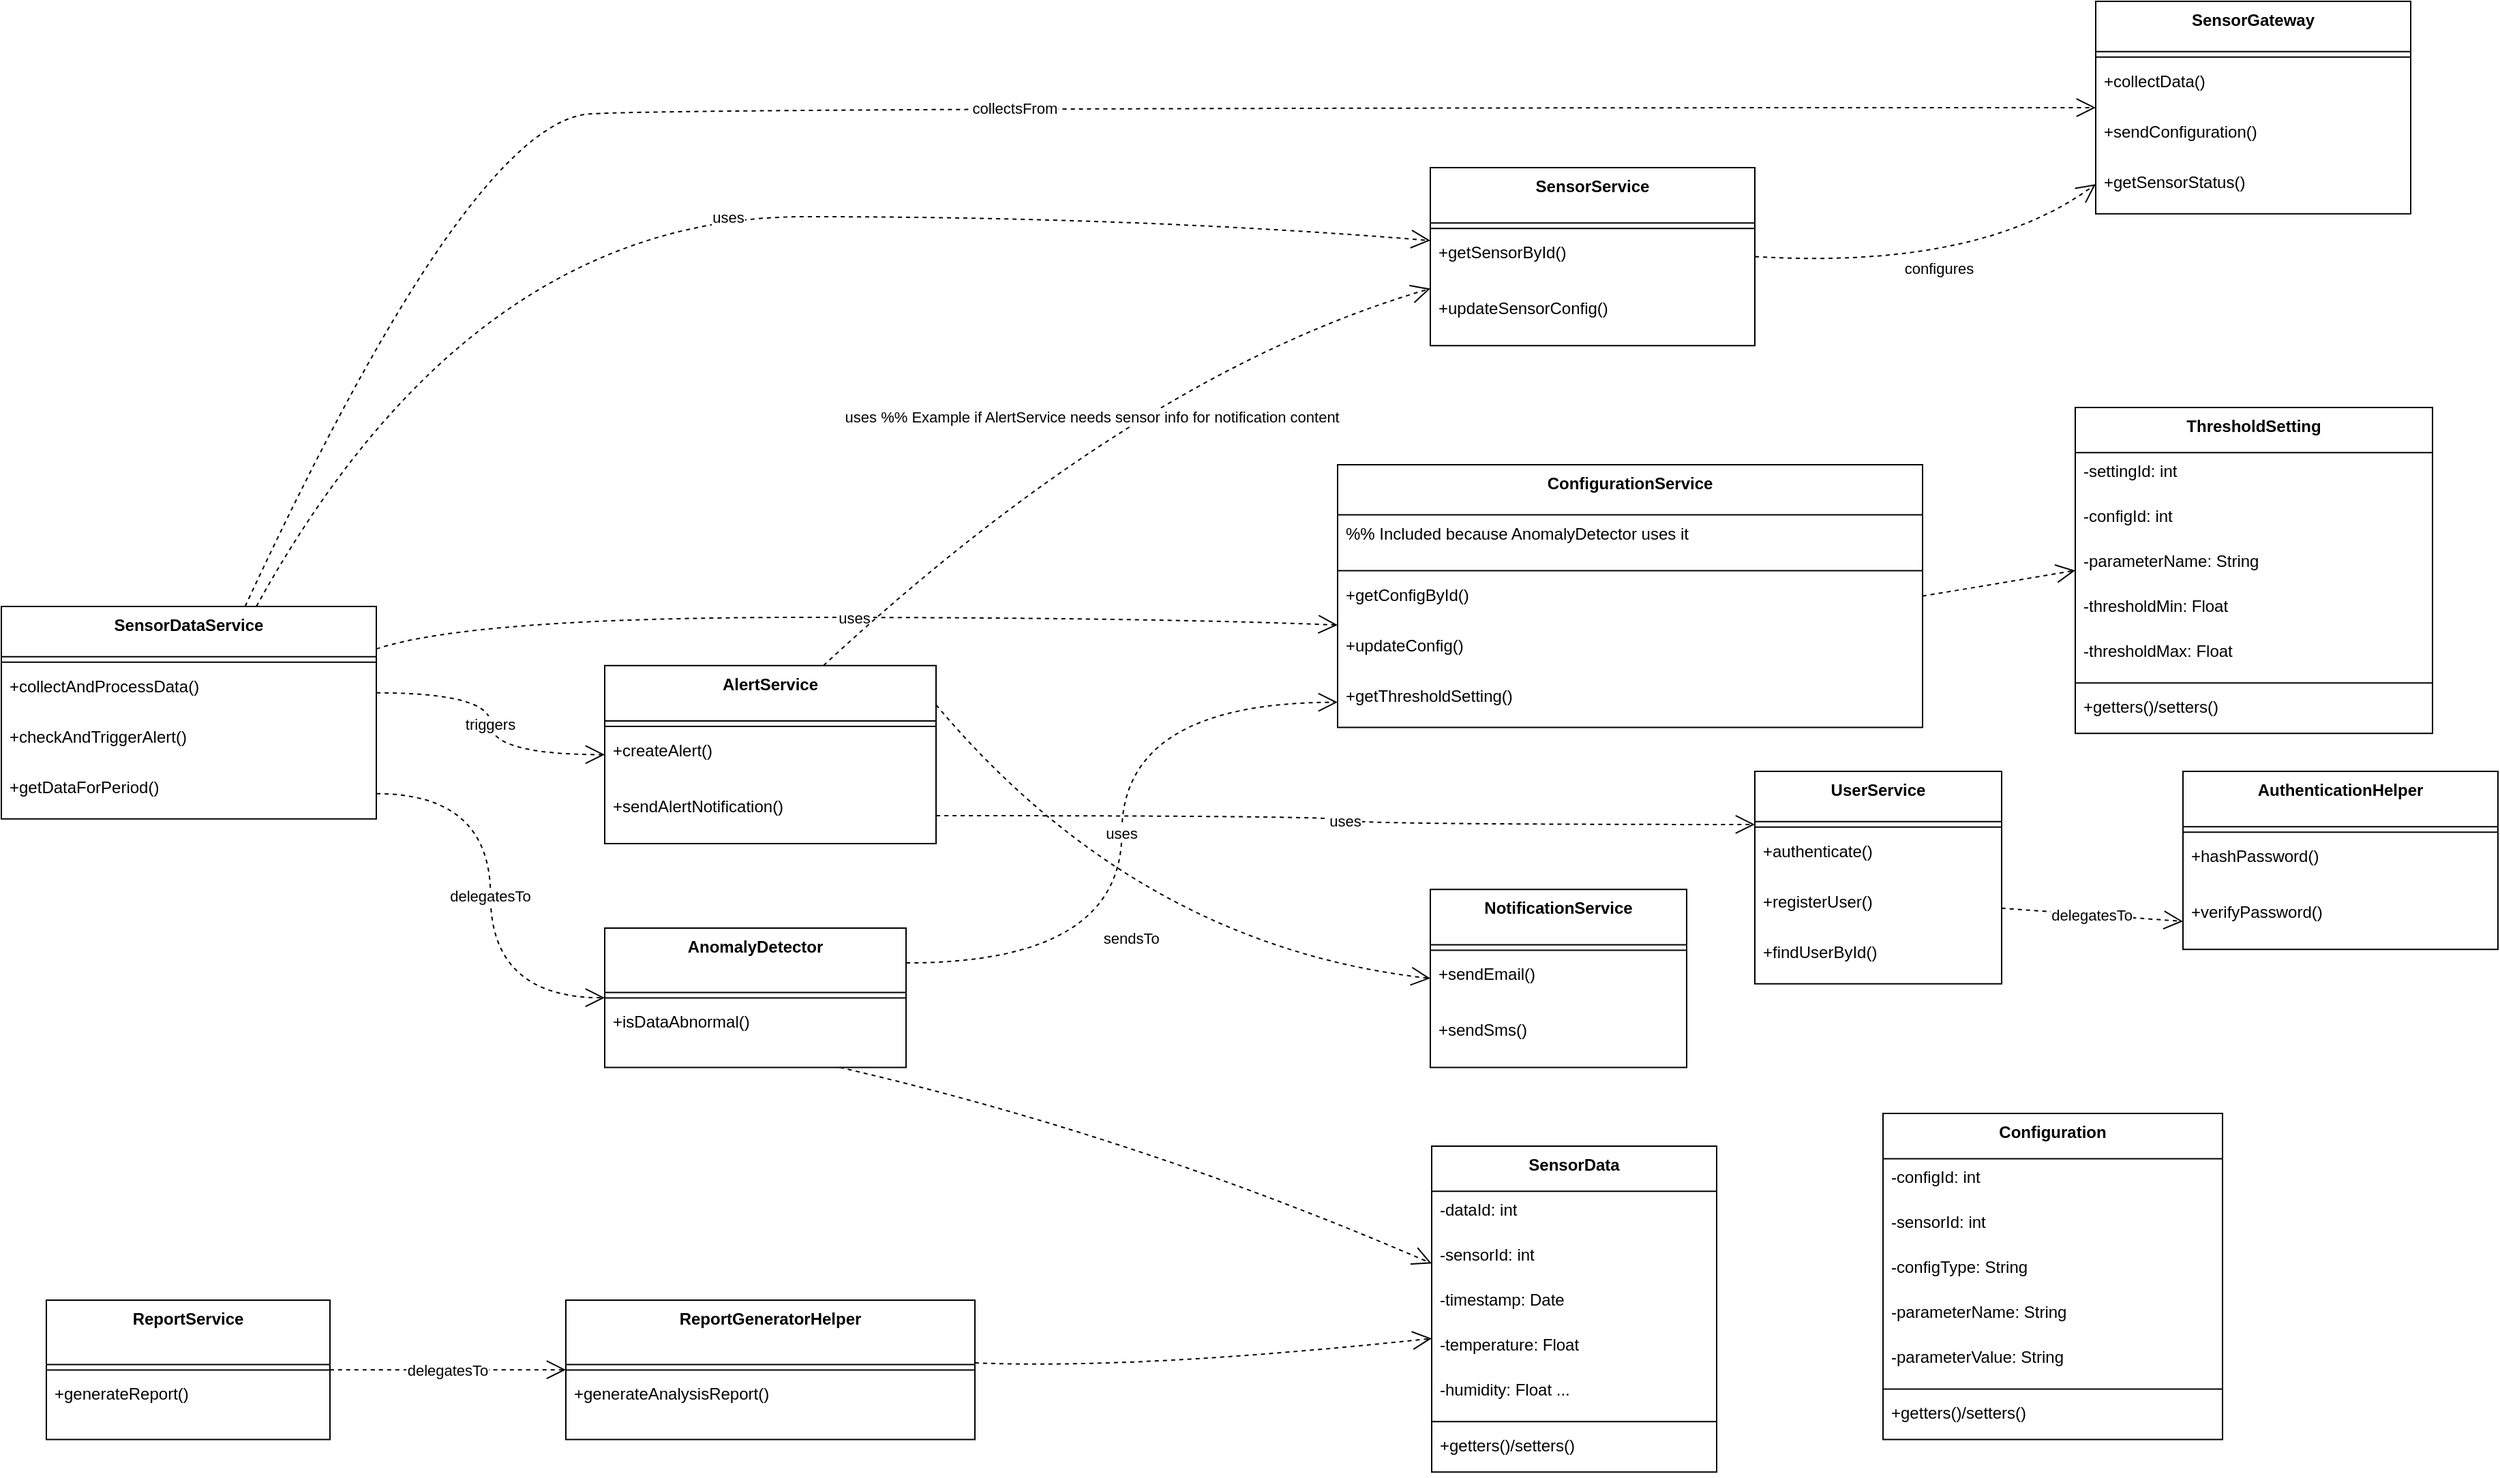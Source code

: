 <mxfile version="26.1.1">
  <diagram name="第 1 页" id="1b1HJ_ss-N1DBFPCg16L">
    <mxGraphModel dx="2713" dy="1829" grid="1" gridSize="10" guides="1" tooltips="1" connect="1" arrows="1" fold="1" page="1" pageScale="1" pageWidth="827" pageHeight="1169" math="0" shadow="0">
      <root>
        <mxCell id="0" />
        <mxCell id="1" parent="0" />
        <mxCell id="BsmQH0HAPrfkZ7z7sXl0-1" value="UserService" style="swimlane;fontStyle=1;align=center;verticalAlign=top;childLayout=stackLayout;horizontal=1;startSize=36.889;horizontalStack=0;resizeParent=1;resizeParentMax=0;resizeLast=0;collapsible=0;marginBottom=0;" vertex="1" parent="1">
          <mxGeometry x="1306" y="585" width="181" height="155.889" as="geometry" />
        </mxCell>
        <mxCell id="BsmQH0HAPrfkZ7z7sXl0-2" style="line;strokeWidth=1;fillColor=none;align=left;verticalAlign=middle;spacingTop=-1;spacingLeft=3;spacingRight=3;rotatable=0;labelPosition=right;points=[];portConstraint=eastwest;strokeColor=inherit;" vertex="1" parent="BsmQH0HAPrfkZ7z7sXl0-1">
          <mxGeometry y="36.889" width="181" height="8" as="geometry" />
        </mxCell>
        <mxCell id="BsmQH0HAPrfkZ7z7sXl0-3" value="+authenticate()" style="text;strokeColor=none;fillColor=none;align=left;verticalAlign=top;spacingLeft=4;spacingRight=4;overflow=hidden;rotatable=0;points=[[0,0.5],[1,0.5]];portConstraint=eastwest;" vertex="1" parent="BsmQH0HAPrfkZ7z7sXl0-1">
          <mxGeometry y="44.889" width="181" height="37" as="geometry" />
        </mxCell>
        <mxCell id="BsmQH0HAPrfkZ7z7sXl0-4" value="+registerUser()" style="text;strokeColor=none;fillColor=none;align=left;verticalAlign=top;spacingLeft=4;spacingRight=4;overflow=hidden;rotatable=0;points=[[0,0.5],[1,0.5]];portConstraint=eastwest;" vertex="1" parent="BsmQH0HAPrfkZ7z7sXl0-1">
          <mxGeometry y="81.889" width="181" height="37" as="geometry" />
        </mxCell>
        <mxCell id="BsmQH0HAPrfkZ7z7sXl0-5" value="+findUserById()" style="text;strokeColor=none;fillColor=none;align=left;verticalAlign=top;spacingLeft=4;spacingRight=4;overflow=hidden;rotatable=0;points=[[0,0.5],[1,0.5]];portConstraint=eastwest;" vertex="1" parent="BsmQH0HAPrfkZ7z7sXl0-1">
          <mxGeometry y="118.889" width="181" height="37" as="geometry" />
        </mxCell>
        <mxCell id="BsmQH0HAPrfkZ7z7sXl0-6" value="SensorDataService" style="swimlane;fontStyle=1;align=center;verticalAlign=top;childLayout=stackLayout;horizontal=1;startSize=36.889;horizontalStack=0;resizeParent=1;resizeParentMax=0;resizeLast=0;collapsible=0;marginBottom=0;" vertex="1" parent="1">
          <mxGeometry x="20" y="464" width="275" height="155.889" as="geometry" />
        </mxCell>
        <mxCell id="BsmQH0HAPrfkZ7z7sXl0-7" style="line;strokeWidth=1;fillColor=none;align=left;verticalAlign=middle;spacingTop=-1;spacingLeft=3;spacingRight=3;rotatable=0;labelPosition=right;points=[];portConstraint=eastwest;strokeColor=inherit;" vertex="1" parent="BsmQH0HAPrfkZ7z7sXl0-6">
          <mxGeometry y="36.889" width="275" height="8" as="geometry" />
        </mxCell>
        <mxCell id="BsmQH0HAPrfkZ7z7sXl0-8" value="+collectAndProcessData()" style="text;strokeColor=none;fillColor=none;align=left;verticalAlign=top;spacingLeft=4;spacingRight=4;overflow=hidden;rotatable=0;points=[[0,0.5],[1,0.5]];portConstraint=eastwest;" vertex="1" parent="BsmQH0HAPrfkZ7z7sXl0-6">
          <mxGeometry y="44.889" width="275" height="37" as="geometry" />
        </mxCell>
        <mxCell id="BsmQH0HAPrfkZ7z7sXl0-9" value="+checkAndTriggerAlert()" style="text;strokeColor=none;fillColor=none;align=left;verticalAlign=top;spacingLeft=4;spacingRight=4;overflow=hidden;rotatable=0;points=[[0,0.5],[1,0.5]];portConstraint=eastwest;" vertex="1" parent="BsmQH0HAPrfkZ7z7sXl0-6">
          <mxGeometry y="81.889" width="275" height="37" as="geometry" />
        </mxCell>
        <mxCell id="BsmQH0HAPrfkZ7z7sXl0-10" value="+getDataForPeriod()" style="text;strokeColor=none;fillColor=none;align=left;verticalAlign=top;spacingLeft=4;spacingRight=4;overflow=hidden;rotatable=0;points=[[0,0.5],[1,0.5]];portConstraint=eastwest;" vertex="1" parent="BsmQH0HAPrfkZ7z7sXl0-6">
          <mxGeometry y="118.889" width="275" height="37" as="geometry" />
        </mxCell>
        <mxCell id="BsmQH0HAPrfkZ7z7sXl0-11" value="SensorService" style="swimlane;fontStyle=1;align=center;verticalAlign=top;childLayout=stackLayout;horizontal=1;startSize=40.571;horizontalStack=0;resizeParent=1;resizeParentMax=0;resizeLast=0;collapsible=0;marginBottom=0;" vertex="1" parent="1">
          <mxGeometry x="1068" y="142" width="238" height="130.571" as="geometry" />
        </mxCell>
        <mxCell id="BsmQH0HAPrfkZ7z7sXl0-12" style="line;strokeWidth=1;fillColor=none;align=left;verticalAlign=middle;spacingTop=-1;spacingLeft=3;spacingRight=3;rotatable=0;labelPosition=right;points=[];portConstraint=eastwest;strokeColor=inherit;" vertex="1" parent="BsmQH0HAPrfkZ7z7sXl0-11">
          <mxGeometry y="40.571" width="238" height="8" as="geometry" />
        </mxCell>
        <mxCell id="BsmQH0HAPrfkZ7z7sXl0-13" value="+getSensorById()" style="text;strokeColor=none;fillColor=none;align=left;verticalAlign=top;spacingLeft=4;spacingRight=4;overflow=hidden;rotatable=0;points=[[0,0.5],[1,0.5]];portConstraint=eastwest;" vertex="1" parent="BsmQH0HAPrfkZ7z7sXl0-11">
          <mxGeometry y="48.571" width="238" height="41" as="geometry" />
        </mxCell>
        <mxCell id="BsmQH0HAPrfkZ7z7sXl0-14" value="+updateSensorConfig()" style="text;strokeColor=none;fillColor=none;align=left;verticalAlign=top;spacingLeft=4;spacingRight=4;overflow=hidden;rotatable=0;points=[[0,0.5],[1,0.5]];portConstraint=eastwest;" vertex="1" parent="BsmQH0HAPrfkZ7z7sXl0-11">
          <mxGeometry y="89.571" width="238" height="41" as="geometry" />
        </mxCell>
        <mxCell id="BsmQH0HAPrfkZ7z7sXl0-15" value="ReportService" style="swimlane;fontStyle=1;align=center;verticalAlign=top;childLayout=stackLayout;horizontal=1;startSize=47.2;horizontalStack=0;resizeParent=1;resizeParentMax=0;resizeLast=0;collapsible=0;marginBottom=0;" vertex="1" parent="1">
          <mxGeometry x="53" y="973" width="208" height="102.2" as="geometry" />
        </mxCell>
        <mxCell id="BsmQH0HAPrfkZ7z7sXl0-16" style="line;strokeWidth=1;fillColor=none;align=left;verticalAlign=middle;spacingTop=-1;spacingLeft=3;spacingRight=3;rotatable=0;labelPosition=right;points=[];portConstraint=eastwest;strokeColor=inherit;" vertex="1" parent="BsmQH0HAPrfkZ7z7sXl0-15">
          <mxGeometry y="47.2" width="208" height="8" as="geometry" />
        </mxCell>
        <mxCell id="BsmQH0HAPrfkZ7z7sXl0-17" value="+generateReport()" style="text;strokeColor=none;fillColor=none;align=left;verticalAlign=top;spacingLeft=4;spacingRight=4;overflow=hidden;rotatable=0;points=[[0,0.5],[1,0.5]];portConstraint=eastwest;" vertex="1" parent="BsmQH0HAPrfkZ7z7sXl0-15">
          <mxGeometry y="55.2" width="208" height="47" as="geometry" />
        </mxCell>
        <mxCell id="BsmQH0HAPrfkZ7z7sXl0-18" value="AlertService" style="swimlane;fontStyle=1;align=center;verticalAlign=top;childLayout=stackLayout;horizontal=1;startSize=40.571;horizontalStack=0;resizeParent=1;resizeParentMax=0;resizeLast=0;collapsible=0;marginBottom=0;" vertex="1" parent="1">
          <mxGeometry x="462.5" y="507.43" width="243" height="130.571" as="geometry" />
        </mxCell>
        <mxCell id="BsmQH0HAPrfkZ7z7sXl0-19" style="line;strokeWidth=1;fillColor=none;align=left;verticalAlign=middle;spacingTop=-1;spacingLeft=3;spacingRight=3;rotatable=0;labelPosition=right;points=[];portConstraint=eastwest;strokeColor=inherit;" vertex="1" parent="BsmQH0HAPrfkZ7z7sXl0-18">
          <mxGeometry y="40.571" width="243" height="8" as="geometry" />
        </mxCell>
        <mxCell id="BsmQH0HAPrfkZ7z7sXl0-20" value="+createAlert()" style="text;strokeColor=none;fillColor=none;align=left;verticalAlign=top;spacingLeft=4;spacingRight=4;overflow=hidden;rotatable=0;points=[[0,0.5],[1,0.5]];portConstraint=eastwest;" vertex="1" parent="BsmQH0HAPrfkZ7z7sXl0-18">
          <mxGeometry y="48.571" width="243" height="41" as="geometry" />
        </mxCell>
        <mxCell id="BsmQH0HAPrfkZ7z7sXl0-21" value="+sendAlertNotification()" style="text;strokeColor=none;fillColor=none;align=left;verticalAlign=top;spacingLeft=4;spacingRight=4;overflow=hidden;rotatable=0;points=[[0,0.5],[1,0.5]];portConstraint=eastwest;" vertex="1" parent="BsmQH0HAPrfkZ7z7sXl0-18">
          <mxGeometry y="89.571" width="243" height="41" as="geometry" />
        </mxCell>
        <mxCell id="BsmQH0HAPrfkZ7z7sXl0-22" value="ConfigurationService" style="swimlane;fontStyle=1;align=center;verticalAlign=top;childLayout=stackLayout;horizontal=1;startSize=36.8;horizontalStack=0;resizeParent=1;resizeParentMax=0;resizeLast=0;collapsible=0;marginBottom=0;" vertex="1" parent="1">
          <mxGeometry x="1000" y="360" width="429" height="192.8" as="geometry" />
        </mxCell>
        <mxCell id="BsmQH0HAPrfkZ7z7sXl0-23" value="%% Included because AnomalyDetector uses it" style="text;strokeColor=none;fillColor=none;align=left;verticalAlign=top;spacingLeft=4;spacingRight=4;overflow=hidden;rotatable=0;points=[[0,0.5],[1,0.5]];portConstraint=eastwest;" vertex="1" parent="BsmQH0HAPrfkZ7z7sXl0-22">
          <mxGeometry y="36.8" width="429" height="37" as="geometry" />
        </mxCell>
        <mxCell id="BsmQH0HAPrfkZ7z7sXl0-24" style="line;strokeWidth=1;fillColor=none;align=left;verticalAlign=middle;spacingTop=-1;spacingLeft=3;spacingRight=3;rotatable=0;labelPosition=right;points=[];portConstraint=eastwest;strokeColor=inherit;" vertex="1" parent="BsmQH0HAPrfkZ7z7sXl0-22">
          <mxGeometry y="73.8" width="429" height="8" as="geometry" />
        </mxCell>
        <mxCell id="BsmQH0HAPrfkZ7z7sXl0-25" value="+getConfigById()" style="text;strokeColor=none;fillColor=none;align=left;verticalAlign=top;spacingLeft=4;spacingRight=4;overflow=hidden;rotatable=0;points=[[0,0.5],[1,0.5]];portConstraint=eastwest;" vertex="1" parent="BsmQH0HAPrfkZ7z7sXl0-22">
          <mxGeometry y="81.8" width="429" height="37" as="geometry" />
        </mxCell>
        <mxCell id="BsmQH0HAPrfkZ7z7sXl0-26" value="+updateConfig()" style="text;strokeColor=none;fillColor=none;align=left;verticalAlign=top;spacingLeft=4;spacingRight=4;overflow=hidden;rotatable=0;points=[[0,0.5],[1,0.5]];portConstraint=eastwest;" vertex="1" parent="BsmQH0HAPrfkZ7z7sXl0-22">
          <mxGeometry y="118.8" width="429" height="37" as="geometry" />
        </mxCell>
        <mxCell id="BsmQH0HAPrfkZ7z7sXl0-27" value="+getThresholdSetting()" style="text;strokeColor=none;fillColor=none;align=left;verticalAlign=top;spacingLeft=4;spacingRight=4;overflow=hidden;rotatable=0;points=[[0,0.5],[1,0.5]];portConstraint=eastwest;" vertex="1" parent="BsmQH0HAPrfkZ7z7sXl0-22">
          <mxGeometry y="155.8" width="429" height="37" as="geometry" />
        </mxCell>
        <mxCell id="BsmQH0HAPrfkZ7z7sXl0-28" value="AuthenticationHelper" style="swimlane;fontStyle=1;align=center;verticalAlign=top;childLayout=stackLayout;horizontal=1;startSize=40.571;horizontalStack=0;resizeParent=1;resizeParentMax=0;resizeLast=0;collapsible=0;marginBottom=0;" vertex="1" parent="1">
          <mxGeometry x="1620" y="585" width="231" height="130.571" as="geometry" />
        </mxCell>
        <mxCell id="BsmQH0HAPrfkZ7z7sXl0-29" style="line;strokeWidth=1;fillColor=none;align=left;verticalAlign=middle;spacingTop=-1;spacingLeft=3;spacingRight=3;rotatable=0;labelPosition=right;points=[];portConstraint=eastwest;strokeColor=inherit;" vertex="1" parent="BsmQH0HAPrfkZ7z7sXl0-28">
          <mxGeometry y="40.571" width="231" height="8" as="geometry" />
        </mxCell>
        <mxCell id="BsmQH0HAPrfkZ7z7sXl0-30" value="+hashPassword()" style="text;strokeColor=none;fillColor=none;align=left;verticalAlign=top;spacingLeft=4;spacingRight=4;overflow=hidden;rotatable=0;points=[[0,0.5],[1,0.5]];portConstraint=eastwest;" vertex="1" parent="BsmQH0HAPrfkZ7z7sXl0-28">
          <mxGeometry y="48.571" width="231" height="41" as="geometry" />
        </mxCell>
        <mxCell id="BsmQH0HAPrfkZ7z7sXl0-31" value="+verifyPassword()" style="text;strokeColor=none;fillColor=none;align=left;verticalAlign=top;spacingLeft=4;spacingRight=4;overflow=hidden;rotatable=0;points=[[0,0.5],[1,0.5]];portConstraint=eastwest;" vertex="1" parent="BsmQH0HAPrfkZ7z7sXl0-28">
          <mxGeometry y="89.571" width="231" height="41" as="geometry" />
        </mxCell>
        <mxCell id="BsmQH0HAPrfkZ7z7sXl0-32" value="AnomalyDetector" style="swimlane;fontStyle=1;align=center;verticalAlign=top;childLayout=stackLayout;horizontal=1;startSize=47.2;horizontalStack=0;resizeParent=1;resizeParentMax=0;resizeLast=0;collapsible=0;marginBottom=0;" vertex="1" parent="1">
          <mxGeometry x="462.5" y="700" width="221" height="102.2" as="geometry" />
        </mxCell>
        <mxCell id="BsmQH0HAPrfkZ7z7sXl0-33" style="line;strokeWidth=1;fillColor=none;align=left;verticalAlign=middle;spacingTop=-1;spacingLeft=3;spacingRight=3;rotatable=0;labelPosition=right;points=[];portConstraint=eastwest;strokeColor=inherit;" vertex="1" parent="BsmQH0HAPrfkZ7z7sXl0-32">
          <mxGeometry y="47.2" width="221" height="8" as="geometry" />
        </mxCell>
        <mxCell id="BsmQH0HAPrfkZ7z7sXl0-34" value="+isDataAbnormal()" style="text;strokeColor=none;fillColor=none;align=left;verticalAlign=top;spacingLeft=4;spacingRight=4;overflow=hidden;rotatable=0;points=[[0,0.5],[1,0.5]];portConstraint=eastwest;" vertex="1" parent="BsmQH0HAPrfkZ7z7sXl0-32">
          <mxGeometry y="55.2" width="221" height="47" as="geometry" />
        </mxCell>
        <mxCell id="BsmQH0HAPrfkZ7z7sXl0-35" value="ReportGeneratorHelper" style="swimlane;fontStyle=1;align=center;verticalAlign=top;childLayout=stackLayout;horizontal=1;startSize=47.2;horizontalStack=0;resizeParent=1;resizeParentMax=0;resizeLast=0;collapsible=0;marginBottom=0;" vertex="1" parent="1">
          <mxGeometry x="434" y="973" width="300" height="102.2" as="geometry" />
        </mxCell>
        <mxCell id="BsmQH0HAPrfkZ7z7sXl0-36" style="line;strokeWidth=1;fillColor=none;align=left;verticalAlign=middle;spacingTop=-1;spacingLeft=3;spacingRight=3;rotatable=0;labelPosition=right;points=[];portConstraint=eastwest;strokeColor=inherit;" vertex="1" parent="BsmQH0HAPrfkZ7z7sXl0-35">
          <mxGeometry y="47.2" width="300" height="8" as="geometry" />
        </mxCell>
        <mxCell id="BsmQH0HAPrfkZ7z7sXl0-37" value="+generateAnalysisReport()" style="text;strokeColor=none;fillColor=none;align=left;verticalAlign=top;spacingLeft=4;spacingRight=4;overflow=hidden;rotatable=0;points=[[0,0.5],[1,0.5]];portConstraint=eastwest;" vertex="1" parent="BsmQH0HAPrfkZ7z7sXl0-35">
          <mxGeometry y="55.2" width="300" height="47" as="geometry" />
        </mxCell>
        <mxCell id="BsmQH0HAPrfkZ7z7sXl0-38" value="SensorGateway" style="swimlane;fontStyle=1;align=center;verticalAlign=top;childLayout=stackLayout;horizontal=1;startSize=36.889;horizontalStack=0;resizeParent=1;resizeParentMax=0;resizeLast=0;collapsible=0;marginBottom=0;" vertex="1" parent="1">
          <mxGeometry x="1556" y="20" width="231" height="155.889" as="geometry" />
        </mxCell>
        <mxCell id="BsmQH0HAPrfkZ7z7sXl0-39" style="line;strokeWidth=1;fillColor=none;align=left;verticalAlign=middle;spacingTop=-1;spacingLeft=3;spacingRight=3;rotatable=0;labelPosition=right;points=[];portConstraint=eastwest;strokeColor=inherit;" vertex="1" parent="BsmQH0HAPrfkZ7z7sXl0-38">
          <mxGeometry y="36.889" width="231" height="8" as="geometry" />
        </mxCell>
        <mxCell id="BsmQH0HAPrfkZ7z7sXl0-40" value="+collectData()" style="text;strokeColor=none;fillColor=none;align=left;verticalAlign=top;spacingLeft=4;spacingRight=4;overflow=hidden;rotatable=0;points=[[0,0.5],[1,0.5]];portConstraint=eastwest;" vertex="1" parent="BsmQH0HAPrfkZ7z7sXl0-38">
          <mxGeometry y="44.889" width="231" height="37" as="geometry" />
        </mxCell>
        <mxCell id="BsmQH0HAPrfkZ7z7sXl0-41" value="+sendConfiguration()" style="text;strokeColor=none;fillColor=none;align=left;verticalAlign=top;spacingLeft=4;spacingRight=4;overflow=hidden;rotatable=0;points=[[0,0.5],[1,0.5]];portConstraint=eastwest;" vertex="1" parent="BsmQH0HAPrfkZ7z7sXl0-38">
          <mxGeometry y="81.889" width="231" height="37" as="geometry" />
        </mxCell>
        <mxCell id="BsmQH0HAPrfkZ7z7sXl0-42" value="+getSensorStatus()" style="text;strokeColor=none;fillColor=none;align=left;verticalAlign=top;spacingLeft=4;spacingRight=4;overflow=hidden;rotatable=0;points=[[0,0.5],[1,0.5]];portConstraint=eastwest;" vertex="1" parent="BsmQH0HAPrfkZ7z7sXl0-38">
          <mxGeometry y="118.889" width="231" height="37" as="geometry" />
        </mxCell>
        <mxCell id="BsmQH0HAPrfkZ7z7sXl0-43" value="NotificationService" style="swimlane;fontStyle=1;align=center;verticalAlign=top;childLayout=stackLayout;horizontal=1;startSize=40.571;horizontalStack=0;resizeParent=1;resizeParentMax=0;resizeLast=0;collapsible=0;marginBottom=0;" vertex="1" parent="1">
          <mxGeometry x="1068" y="671.63" width="188" height="130.571" as="geometry" />
        </mxCell>
        <mxCell id="BsmQH0HAPrfkZ7z7sXl0-44" style="line;strokeWidth=1;fillColor=none;align=left;verticalAlign=middle;spacingTop=-1;spacingLeft=3;spacingRight=3;rotatable=0;labelPosition=right;points=[];portConstraint=eastwest;strokeColor=inherit;" vertex="1" parent="BsmQH0HAPrfkZ7z7sXl0-43">
          <mxGeometry y="40.571" width="188" height="8" as="geometry" />
        </mxCell>
        <mxCell id="BsmQH0HAPrfkZ7z7sXl0-45" value="+sendEmail()" style="text;strokeColor=none;fillColor=none;align=left;verticalAlign=top;spacingLeft=4;spacingRight=4;overflow=hidden;rotatable=0;points=[[0,0.5],[1,0.5]];portConstraint=eastwest;" vertex="1" parent="BsmQH0HAPrfkZ7z7sXl0-43">
          <mxGeometry y="48.571" width="188" height="41" as="geometry" />
        </mxCell>
        <mxCell id="BsmQH0HAPrfkZ7z7sXl0-46" value="+sendSms()" style="text;strokeColor=none;fillColor=none;align=left;verticalAlign=top;spacingLeft=4;spacingRight=4;overflow=hidden;rotatable=0;points=[[0,0.5],[1,0.5]];portConstraint=eastwest;" vertex="1" parent="BsmQH0HAPrfkZ7z7sXl0-43">
          <mxGeometry y="89.571" width="188" height="41" as="geometry" />
        </mxCell>
        <mxCell id="BsmQH0HAPrfkZ7z7sXl0-47" value="SensorData" style="swimlane;fontStyle=1;align=center;verticalAlign=top;childLayout=stackLayout;horizontal=1;startSize=33.143;horizontalStack=0;resizeParent=1;resizeParentMax=0;resizeLast=0;collapsible=0;marginBottom=0;" vertex="1" parent="1">
          <mxGeometry x="1069" y="860" width="209" height="239.143" as="geometry" />
        </mxCell>
        <mxCell id="BsmQH0HAPrfkZ7z7sXl0-48" value="-dataId: int" style="text;strokeColor=none;fillColor=none;align=left;verticalAlign=top;spacingLeft=4;spacingRight=4;overflow=hidden;rotatable=0;points=[[0,0.5],[1,0.5]];portConstraint=eastwest;" vertex="1" parent="BsmQH0HAPrfkZ7z7sXl0-47">
          <mxGeometry y="33.143" width="209" height="33" as="geometry" />
        </mxCell>
        <mxCell id="BsmQH0HAPrfkZ7z7sXl0-49" value="-sensorId: int" style="text;strokeColor=none;fillColor=none;align=left;verticalAlign=top;spacingLeft=4;spacingRight=4;overflow=hidden;rotatable=0;points=[[0,0.5],[1,0.5]];portConstraint=eastwest;" vertex="1" parent="BsmQH0HAPrfkZ7z7sXl0-47">
          <mxGeometry y="66.143" width="209" height="33" as="geometry" />
        </mxCell>
        <mxCell id="BsmQH0HAPrfkZ7z7sXl0-50" value="-timestamp: Date" style="text;strokeColor=none;fillColor=none;align=left;verticalAlign=top;spacingLeft=4;spacingRight=4;overflow=hidden;rotatable=0;points=[[0,0.5],[1,0.5]];portConstraint=eastwest;" vertex="1" parent="BsmQH0HAPrfkZ7z7sXl0-47">
          <mxGeometry y="99.143" width="209" height="33" as="geometry" />
        </mxCell>
        <mxCell id="BsmQH0HAPrfkZ7z7sXl0-51" value="-temperature: Float" style="text;strokeColor=none;fillColor=none;align=left;verticalAlign=top;spacingLeft=4;spacingRight=4;overflow=hidden;rotatable=0;points=[[0,0.5],[1,0.5]];portConstraint=eastwest;" vertex="1" parent="BsmQH0HAPrfkZ7z7sXl0-47">
          <mxGeometry y="132.143" width="209" height="33" as="geometry" />
        </mxCell>
        <mxCell id="BsmQH0HAPrfkZ7z7sXl0-52" value="-humidity: Float ..." style="text;strokeColor=none;fillColor=none;align=left;verticalAlign=top;spacingLeft=4;spacingRight=4;overflow=hidden;rotatable=0;points=[[0,0.5],[1,0.5]];portConstraint=eastwest;" vertex="1" parent="BsmQH0HAPrfkZ7z7sXl0-47">
          <mxGeometry y="165.143" width="209" height="33" as="geometry" />
        </mxCell>
        <mxCell id="BsmQH0HAPrfkZ7z7sXl0-53" style="line;strokeWidth=1;fillColor=none;align=left;verticalAlign=middle;spacingTop=-1;spacingLeft=3;spacingRight=3;rotatable=0;labelPosition=right;points=[];portConstraint=eastwest;strokeColor=inherit;" vertex="1" parent="BsmQH0HAPrfkZ7z7sXl0-47">
          <mxGeometry y="198.143" width="209" height="8" as="geometry" />
        </mxCell>
        <mxCell id="BsmQH0HAPrfkZ7z7sXl0-54" value="+getters()/setters()" style="text;strokeColor=none;fillColor=none;align=left;verticalAlign=top;spacingLeft=4;spacingRight=4;overflow=hidden;rotatable=0;points=[[0,0.5],[1,0.5]];portConstraint=eastwest;" vertex="1" parent="BsmQH0HAPrfkZ7z7sXl0-47">
          <mxGeometry y="206.143" width="209" height="33" as="geometry" />
        </mxCell>
        <mxCell id="BsmQH0HAPrfkZ7z7sXl0-55" value="Configuration" style="swimlane;fontStyle=1;align=center;verticalAlign=top;childLayout=stackLayout;horizontal=1;startSize=33.143;horizontalStack=0;resizeParent=1;resizeParentMax=0;resizeLast=0;collapsible=0;marginBottom=0;" vertex="1" parent="1">
          <mxGeometry x="1400" y="836.06" width="249" height="239.143" as="geometry" />
        </mxCell>
        <mxCell id="BsmQH0HAPrfkZ7z7sXl0-56" value="-configId: int" style="text;strokeColor=none;fillColor=none;align=left;verticalAlign=top;spacingLeft=4;spacingRight=4;overflow=hidden;rotatable=0;points=[[0,0.5],[1,0.5]];portConstraint=eastwest;" vertex="1" parent="BsmQH0HAPrfkZ7z7sXl0-55">
          <mxGeometry y="33.143" width="249" height="33" as="geometry" />
        </mxCell>
        <mxCell id="BsmQH0HAPrfkZ7z7sXl0-57" value="-sensorId: int" style="text;strokeColor=none;fillColor=none;align=left;verticalAlign=top;spacingLeft=4;spacingRight=4;overflow=hidden;rotatable=0;points=[[0,0.5],[1,0.5]];portConstraint=eastwest;" vertex="1" parent="BsmQH0HAPrfkZ7z7sXl0-55">
          <mxGeometry y="66.143" width="249" height="33" as="geometry" />
        </mxCell>
        <mxCell id="BsmQH0HAPrfkZ7z7sXl0-58" value="-configType: String" style="text;strokeColor=none;fillColor=none;align=left;verticalAlign=top;spacingLeft=4;spacingRight=4;overflow=hidden;rotatable=0;points=[[0,0.5],[1,0.5]];portConstraint=eastwest;" vertex="1" parent="BsmQH0HAPrfkZ7z7sXl0-55">
          <mxGeometry y="99.143" width="249" height="33" as="geometry" />
        </mxCell>
        <mxCell id="BsmQH0HAPrfkZ7z7sXl0-59" value="-parameterName: String" style="text;strokeColor=none;fillColor=none;align=left;verticalAlign=top;spacingLeft=4;spacingRight=4;overflow=hidden;rotatable=0;points=[[0,0.5],[1,0.5]];portConstraint=eastwest;" vertex="1" parent="BsmQH0HAPrfkZ7z7sXl0-55">
          <mxGeometry y="132.143" width="249" height="33" as="geometry" />
        </mxCell>
        <mxCell id="BsmQH0HAPrfkZ7z7sXl0-60" value="-parameterValue: String" style="text;strokeColor=none;fillColor=none;align=left;verticalAlign=top;spacingLeft=4;spacingRight=4;overflow=hidden;rotatable=0;points=[[0,0.5],[1,0.5]];portConstraint=eastwest;" vertex="1" parent="BsmQH0HAPrfkZ7z7sXl0-55">
          <mxGeometry y="165.143" width="249" height="33" as="geometry" />
        </mxCell>
        <mxCell id="BsmQH0HAPrfkZ7z7sXl0-61" style="line;strokeWidth=1;fillColor=none;align=left;verticalAlign=middle;spacingTop=-1;spacingLeft=3;spacingRight=3;rotatable=0;labelPosition=right;points=[];portConstraint=eastwest;strokeColor=inherit;" vertex="1" parent="BsmQH0HAPrfkZ7z7sXl0-55">
          <mxGeometry y="198.143" width="249" height="8" as="geometry" />
        </mxCell>
        <mxCell id="BsmQH0HAPrfkZ7z7sXl0-62" value="+getters()/setters()" style="text;strokeColor=none;fillColor=none;align=left;verticalAlign=top;spacingLeft=4;spacingRight=4;overflow=hidden;rotatable=0;points=[[0,0.5],[1,0.5]];portConstraint=eastwest;" vertex="1" parent="BsmQH0HAPrfkZ7z7sXl0-55">
          <mxGeometry y="206.143" width="249" height="33" as="geometry" />
        </mxCell>
        <mxCell id="BsmQH0HAPrfkZ7z7sXl0-63" value="ThresholdSetting" style="swimlane;fontStyle=1;align=center;verticalAlign=top;childLayout=stackLayout;horizontal=1;startSize=33.143;horizontalStack=0;resizeParent=1;resizeParentMax=0;resizeLast=0;collapsible=0;marginBottom=0;" vertex="1" parent="1">
          <mxGeometry x="1541" y="318" width="262" height="239.143" as="geometry" />
        </mxCell>
        <mxCell id="BsmQH0HAPrfkZ7z7sXl0-64" value="-settingId: int" style="text;strokeColor=none;fillColor=none;align=left;verticalAlign=top;spacingLeft=4;spacingRight=4;overflow=hidden;rotatable=0;points=[[0,0.5],[1,0.5]];portConstraint=eastwest;" vertex="1" parent="BsmQH0HAPrfkZ7z7sXl0-63">
          <mxGeometry y="33.143" width="262" height="33" as="geometry" />
        </mxCell>
        <mxCell id="BsmQH0HAPrfkZ7z7sXl0-65" value="-configId: int" style="text;strokeColor=none;fillColor=none;align=left;verticalAlign=top;spacingLeft=4;spacingRight=4;overflow=hidden;rotatable=0;points=[[0,0.5],[1,0.5]];portConstraint=eastwest;" vertex="1" parent="BsmQH0HAPrfkZ7z7sXl0-63">
          <mxGeometry y="66.143" width="262" height="33" as="geometry" />
        </mxCell>
        <mxCell id="BsmQH0HAPrfkZ7z7sXl0-66" value="-parameterName: String" style="text;strokeColor=none;fillColor=none;align=left;verticalAlign=top;spacingLeft=4;spacingRight=4;overflow=hidden;rotatable=0;points=[[0,0.5],[1,0.5]];portConstraint=eastwest;" vertex="1" parent="BsmQH0HAPrfkZ7z7sXl0-63">
          <mxGeometry y="99.143" width="262" height="33" as="geometry" />
        </mxCell>
        <mxCell id="BsmQH0HAPrfkZ7z7sXl0-67" value="-thresholdMin: Float" style="text;strokeColor=none;fillColor=none;align=left;verticalAlign=top;spacingLeft=4;spacingRight=4;overflow=hidden;rotatable=0;points=[[0,0.5],[1,0.5]];portConstraint=eastwest;" vertex="1" parent="BsmQH0HAPrfkZ7z7sXl0-63">
          <mxGeometry y="132.143" width="262" height="33" as="geometry" />
        </mxCell>
        <mxCell id="BsmQH0HAPrfkZ7z7sXl0-68" value="-thresholdMax: Float" style="text;strokeColor=none;fillColor=none;align=left;verticalAlign=top;spacingLeft=4;spacingRight=4;overflow=hidden;rotatable=0;points=[[0,0.5],[1,0.5]];portConstraint=eastwest;" vertex="1" parent="BsmQH0HAPrfkZ7z7sXl0-63">
          <mxGeometry y="165.143" width="262" height="33" as="geometry" />
        </mxCell>
        <mxCell id="BsmQH0HAPrfkZ7z7sXl0-69" style="line;strokeWidth=1;fillColor=none;align=left;verticalAlign=middle;spacingTop=-1;spacingLeft=3;spacingRight=3;rotatable=0;labelPosition=right;points=[];portConstraint=eastwest;strokeColor=inherit;" vertex="1" parent="BsmQH0HAPrfkZ7z7sXl0-63">
          <mxGeometry y="198.143" width="262" height="8" as="geometry" />
        </mxCell>
        <mxCell id="BsmQH0HAPrfkZ7z7sXl0-70" value="+getters()/setters()" style="text;strokeColor=none;fillColor=none;align=left;verticalAlign=top;spacingLeft=4;spacingRight=4;overflow=hidden;rotatable=0;points=[[0,0.5],[1,0.5]];portConstraint=eastwest;" vertex="1" parent="BsmQH0HAPrfkZ7z7sXl0-63">
          <mxGeometry y="206.143" width="262" height="33" as="geometry" />
        </mxCell>
        <mxCell id="BsmQH0HAPrfkZ7z7sXl0-71" value="collectsFrom" style="curved=1;dashed=1;startArrow=none;endArrow=open;endSize=12;exitX=0.65;exitY=0;entryX=0;entryY=0.5;rounded=0;" edge="1" parent="1" source="BsmQH0HAPrfkZ7z7sXl0-6" target="BsmQH0HAPrfkZ7z7sXl0-38">
          <mxGeometry relative="1" as="geometry">
            <Array as="points">
              <mxPoint x="365" y="107" />
              <mxPoint x="540" y="98" />
            </Array>
          </mxGeometry>
        </mxCell>
        <mxCell id="BsmQH0HAPrfkZ7z7sXl0-72" value="configures" style="curved=1;dashed=1;startArrow=none;endArrow=open;endSize=12;exitX=1;exitY=0.5;entryX=0;entryY=0.86;rounded=0;" edge="1" parent="1" source="BsmQH0HAPrfkZ7z7sXl0-11" target="BsmQH0HAPrfkZ7z7sXl0-38">
          <mxGeometry relative="1" as="geometry">
            <Array as="points">
              <mxPoint x="1471" y="217" />
            </Array>
          </mxGeometry>
        </mxCell>
        <mxCell id="BsmQH0HAPrfkZ7z7sXl0-73" value="sendsTo" style="curved=1;dashed=1;startArrow=none;endArrow=open;endSize=12;exitX=1;exitY=0.22;entryX=0;entryY=0.5;rounded=0;" edge="1" parent="1" source="BsmQH0HAPrfkZ7z7sXl0-18" target="BsmQH0HAPrfkZ7z7sXl0-43">
          <mxGeometry relative="1" as="geometry">
            <Array as="points">
              <mxPoint x="854" y="713" />
            </Array>
          </mxGeometry>
        </mxCell>
        <mxCell id="BsmQH0HAPrfkZ7z7sXl0-74" value="delegatesTo" style="curved=1;dashed=1;startArrow=none;endArrow=open;endSize=12;exitX=1;exitY=0.5;entryX=0;entryY=0.5;rounded=0;entryDx=0;entryDy=0;exitDx=0;exitDy=0;" edge="1" parent="1" source="BsmQH0HAPrfkZ7z7sXl0-4" target="BsmQH0HAPrfkZ7z7sXl0-31">
          <mxGeometry relative="1" as="geometry">
            <Array as="points" />
          </mxGeometry>
        </mxCell>
        <mxCell id="BsmQH0HAPrfkZ7z7sXl0-75" value="delegatesTo" style="curved=1;dashed=1;startArrow=none;endArrow=open;endSize=12;exitX=1;exitY=0.5;entryX=0;entryY=0.5;rounded=0;exitDx=0;exitDy=0;edgeStyle=orthogonalEdgeStyle;" edge="1" parent="1" source="BsmQH0HAPrfkZ7z7sXl0-10" target="BsmQH0HAPrfkZ7z7sXl0-32">
          <mxGeometry relative="1" as="geometry" />
        </mxCell>
        <mxCell id="BsmQH0HAPrfkZ7z7sXl0-76" value="delegatesTo" style="curved=1;dashed=1;startArrow=none;endArrow=open;endSize=12;exitX=1;exitY=0.5;entryX=0;entryY=0.5;rounded=0;" edge="1" parent="1" source="BsmQH0HAPrfkZ7z7sXl0-15" target="BsmQH0HAPrfkZ7z7sXl0-35">
          <mxGeometry relative="1" as="geometry">
            <Array as="points" />
          </mxGeometry>
        </mxCell>
        <mxCell id="BsmQH0HAPrfkZ7z7sXl0-77" value="uses" style="curved=1;dashed=1;startArrow=none;endArrow=open;endSize=12;exitX=1;exitY=0.25;entryX=0;entryY=0.5;rounded=0;edgeStyle=orthogonalEdgeStyle;exitDx=0;exitDy=0;entryDx=0;entryDy=0;" edge="1" parent="1" source="BsmQH0HAPrfkZ7z7sXl0-32" target="BsmQH0HAPrfkZ7z7sXl0-27">
          <mxGeometry relative="1" as="geometry" />
        </mxCell>
        <mxCell id="BsmQH0HAPrfkZ7z7sXl0-78" value="" style="curved=1;dashed=1;startArrow=none;endArrow=open;endSize=12;exitX=0.78;exitY=1;entryX=0;entryY=0.36;rounded=0;" edge="1" parent="1" source="BsmQH0HAPrfkZ7z7sXl0-32" target="BsmQH0HAPrfkZ7z7sXl0-47">
          <mxGeometry relative="1" as="geometry">
            <Array as="points">
              <mxPoint x="854" y="853" />
            </Array>
          </mxGeometry>
        </mxCell>
        <mxCell id="BsmQH0HAPrfkZ7z7sXl0-79" value="" style="curved=1;dashed=1;startArrow=none;endArrow=open;endSize=12;exitX=1;exitY=0.45;entryX=0;entryY=0.59;rounded=0;" edge="1" parent="1" source="BsmQH0HAPrfkZ7z7sXl0-35" target="BsmQH0HAPrfkZ7z7sXl0-47">
          <mxGeometry relative="1" as="geometry">
            <Array as="points">
              <mxPoint x="854" y="1024" />
            </Array>
          </mxGeometry>
        </mxCell>
        <mxCell id="BsmQH0HAPrfkZ7z7sXl0-80" value="" style="curved=1;dashed=1;startArrow=none;endArrow=open;endSize=12;exitX=1;exitY=0.5;entryX=0;entryY=0.5;rounded=0;" edge="1" parent="1" source="BsmQH0HAPrfkZ7z7sXl0-22" target="BsmQH0HAPrfkZ7z7sXl0-63">
          <mxGeometry relative="1" as="geometry">
            <Array as="points" />
          </mxGeometry>
        </mxCell>
        <mxCell id="BsmQH0HAPrfkZ7z7sXl0-81" value="triggers" style="curved=1;dashed=1;startArrow=none;endArrow=open;endSize=12;exitX=1;exitY=0.5;entryX=0;entryY=0.5;rounded=0;exitDx=0;exitDy=0;edgeStyle=orthogonalEdgeStyle;" edge="1" parent="1" source="BsmQH0HAPrfkZ7z7sXl0-8" target="BsmQH0HAPrfkZ7z7sXl0-18">
          <mxGeometry relative="1" as="geometry" />
        </mxCell>
        <mxCell id="BsmQH0HAPrfkZ7z7sXl0-82" value="uses" style="curved=1;dashed=1;startArrow=none;endArrow=open;endSize=12;exitX=1;exitY=0.2;entryX=0;entryY=0.61;rounded=0;" edge="1" parent="1" source="BsmQH0HAPrfkZ7z7sXl0-6" target="BsmQH0HAPrfkZ7z7sXl0-22">
          <mxGeometry relative="1" as="geometry">
            <Array as="points">
              <mxPoint x="365" y="472" />
              <mxPoint x="854" y="472" />
            </Array>
          </mxGeometry>
        </mxCell>
        <mxCell id="BsmQH0HAPrfkZ7z7sXl0-83" value="uses" style="curved=1;dashed=1;startArrow=none;endArrow=open;endSize=12;exitX=0.68;exitY=0;entryX=0;entryY=0.41;rounded=0;" edge="1" parent="1" source="BsmQH0HAPrfkZ7z7sXl0-6" target="BsmQH0HAPrfkZ7z7sXl0-11">
          <mxGeometry relative="1" as="geometry">
            <Array as="points">
              <mxPoint x="365" y="178" />
              <mxPoint x="854" y="178" />
            </Array>
          </mxGeometry>
        </mxCell>
        <mxCell id="BsmQH0HAPrfkZ7z7sXl0-84" value="uses" style="curved=1;dashed=1;startArrow=none;endArrow=open;endSize=12;exitX=1;exitY=0.5;rounded=0;exitDx=0;exitDy=0;edgeStyle=orthogonalEdgeStyle;entryX=0;entryY=0.25;entryDx=0;entryDy=0;" edge="1" parent="1" source="BsmQH0HAPrfkZ7z7sXl0-21" target="BsmQH0HAPrfkZ7z7sXl0-1">
          <mxGeometry relative="1" as="geometry">
            <mxPoint x="1626" y="902" as="targetPoint" />
          </mxGeometry>
        </mxCell>
        <mxCell id="BsmQH0HAPrfkZ7z7sXl0-85" value="uses %% Example if AlertService needs sensor info for notification content" style="curved=1;dashed=1;startArrow=none;endArrow=open;endSize=12;exitX=0.66;exitY=0;entryX=0;entryY=0.68;rounded=0;" edge="1" parent="1" source="BsmQH0HAPrfkZ7z7sXl0-18" target="BsmQH0HAPrfkZ7z7sXl0-11">
          <mxGeometry relative="1" as="geometry">
            <Array as="points">
              <mxPoint x="854" y="293" />
            </Array>
          </mxGeometry>
        </mxCell>
      </root>
    </mxGraphModel>
  </diagram>
</mxfile>
